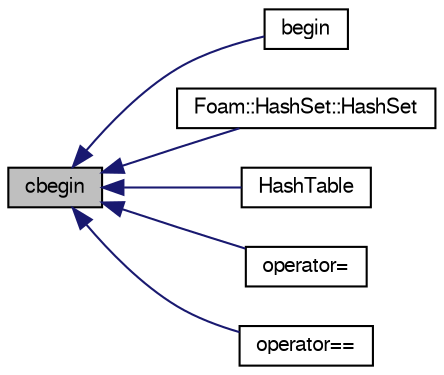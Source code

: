 digraph "cbegin"
{
  bgcolor="transparent";
  edge [fontname="FreeSans",fontsize="10",labelfontname="FreeSans",labelfontsize="10"];
  node [fontname="FreeSans",fontsize="10",shape=record];
  rankdir="LR";
  Node1 [label="cbegin",height=0.2,width=0.4,color="black", fillcolor="grey75", style="filled" fontcolor="black"];
  Node1 -> Node2 [dir="back",color="midnightblue",fontsize="10",style="solid",fontname="FreeSans"];
  Node2 [label="begin",height=0.2,width=0.4,color="black",URL="$a00959.html#a1902fb39f348078fca6cd6beaafe9555",tooltip="const_iterator set to the beginning of the HashTable "];
  Node1 -> Node3 [dir="back",color="midnightblue",fontsize="10",style="solid",fontname="FreeSans"];
  Node3 [label="Foam::HashSet::HashSet",height=0.2,width=0.4,color="black",URL="$a00957.html#a85612b12a1ec9b0868ba1ffac9dfea58",tooltip="Construct from the keys of another HashTable,. "];
  Node1 -> Node4 [dir="back",color="midnightblue",fontsize="10",style="solid",fontname="FreeSans"];
  Node4 [label="HashTable",height=0.2,width=0.4,color="black",URL="$a00959.html#ae83698bcb81dfd4906120001255dfa4d",tooltip="Construct as copy. "];
  Node1 -> Node5 [dir="back",color="midnightblue",fontsize="10",style="solid",fontname="FreeSans"];
  Node5 [label="operator=",height=0.2,width=0.4,color="black",URL="$a00959.html#ab08fb00d67b7f3aeca707447df8580c5",tooltip="Assignment. "];
  Node1 -> Node6 [dir="back",color="midnightblue",fontsize="10",style="solid",fontname="FreeSans"];
  Node6 [label="operator==",height=0.2,width=0.4,color="black",URL="$a00959.html#adac844928b3d4e191d3b619ea115f425",tooltip="Equality. Hash tables are equal if the keys and values are equal. "];
}
